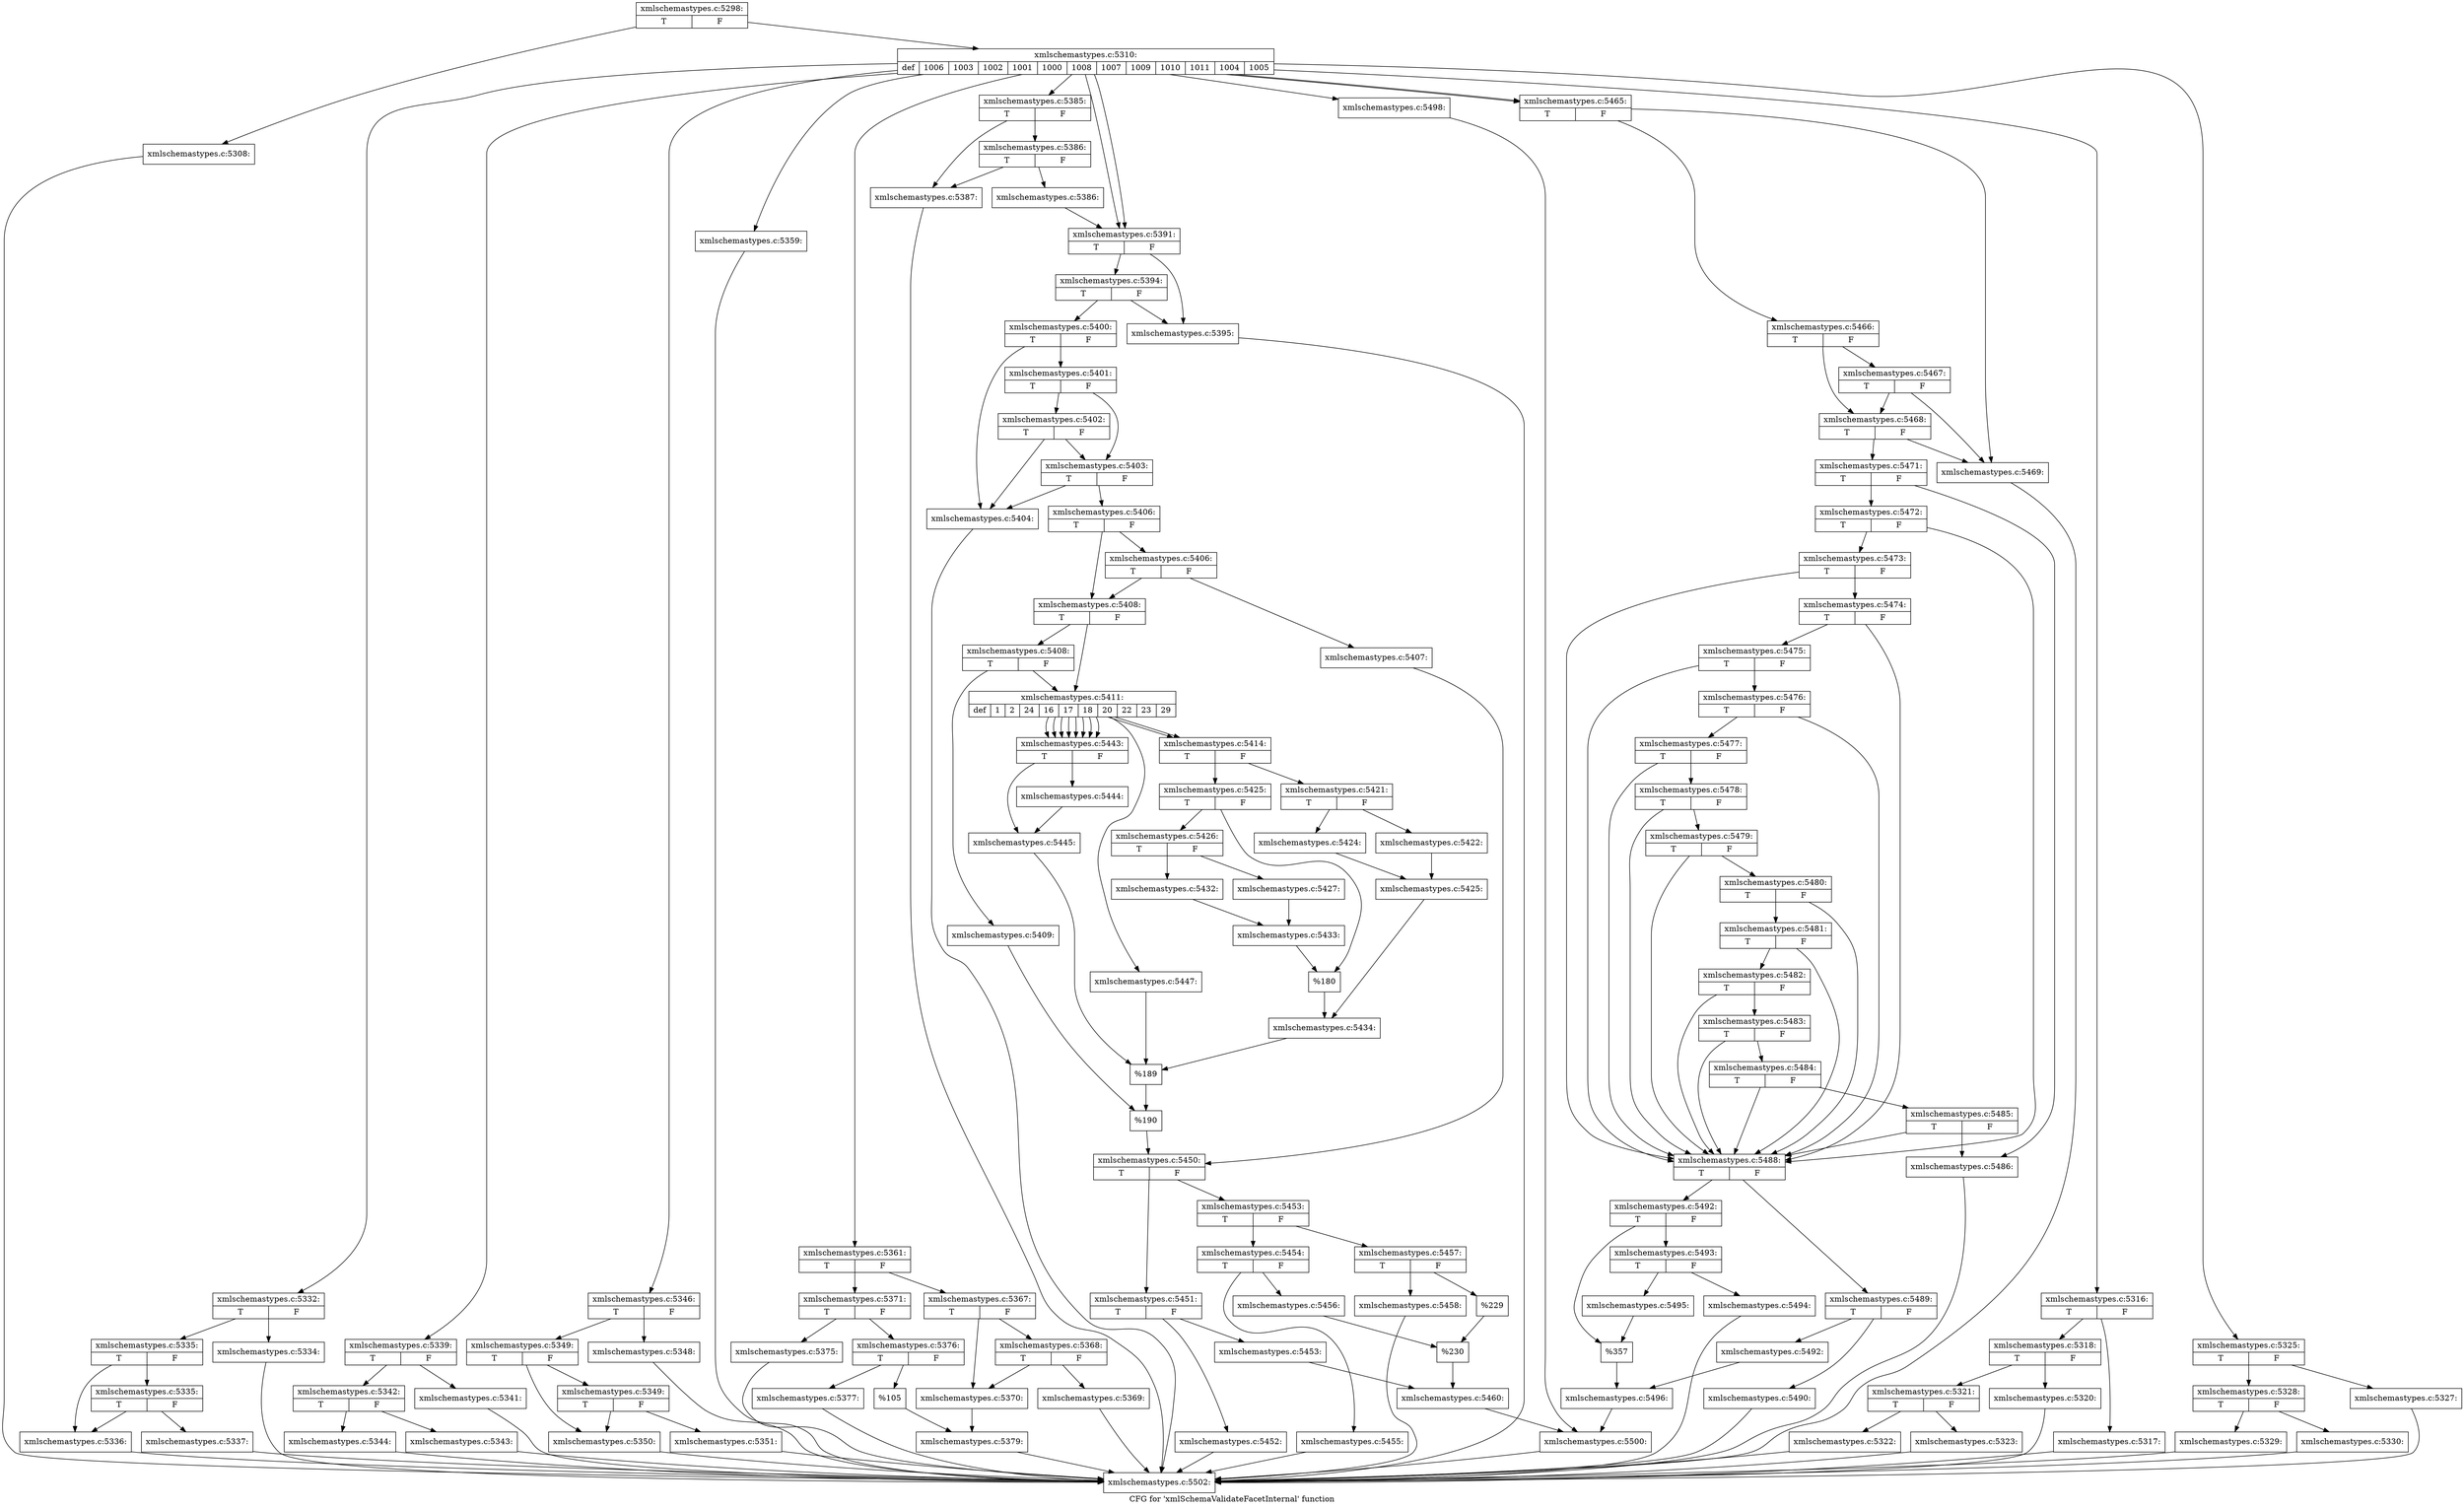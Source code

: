 digraph "CFG for 'xmlSchemaValidateFacetInternal' function" {
	label="CFG for 'xmlSchemaValidateFacetInternal' function";

	Node0x58e1540 [shape=record,label="{xmlschemastypes.c:5298:|{<s0>T|<s1>F}}"];
	Node0x58e1540 -> Node0x58e2f00;
	Node0x58e1540 -> Node0x58e2f50;
	Node0x58e2f00 [shape=record,label="{xmlschemastypes.c:5308:}"];
	Node0x58e2f00 -> Node0x58d9090;
	Node0x58e2f50 [shape=record,label="{xmlschemastypes.c:5310:|{<s0>def|<s1>1006|<s2>1003|<s3>1002|<s4>1001|<s5>1000|<s6>1008|<s7>1007|<s8>1009|<s9>1010|<s10>1011|<s11>1004|<s12>1005}}"];
	Node0x58e2f50 -> Node0x58e3660;
	Node0x58e2f50 -> Node0x58e3960;
	Node0x58e2f50 -> Node0x58e5450;
	Node0x58e2f50 -> Node0x58e63e0;
	Node0x58e2f50 -> Node0x58e7620;
	Node0x58e2f50 -> Node0x58e8580;
	Node0x58e2f50 -> Node0x58e9790;
	Node0x58e2f50 -> Node0x58e9950;
	Node0x58e2f50 -> Node0x58ec620;
	Node0x58e2f50 -> Node0x58ecdc0;
	Node0x58e2f50 -> Node0x58ecdc0;
	Node0x58e2f50 -> Node0x58f5da0;
	Node0x58e2f50 -> Node0x58f5da0;
	Node0x58e3960 [shape=record,label="{xmlschemastypes.c:5316:|{<s0>T|<s1>F}}"];
	Node0x58e3960 -> Node0x58e3a50;
	Node0x58e3960 -> Node0x58e3aa0;
	Node0x58e3a50 [shape=record,label="{xmlschemastypes.c:5317:}"];
	Node0x58e3a50 -> Node0x58d9090;
	Node0x58e3aa0 [shape=record,label="{xmlschemastypes.c:5318:|{<s0>T|<s1>F}}"];
	Node0x58e3aa0 -> Node0x58e47f0;
	Node0x58e3aa0 -> Node0x58e4c90;
	Node0x58e47f0 [shape=record,label="{xmlschemastypes.c:5320:}"];
	Node0x58e47f0 -> Node0x58d9090;
	Node0x58e4c90 [shape=record,label="{xmlschemastypes.c:5321:|{<s0>T|<s1>F}}"];
	Node0x58e4c90 -> Node0x58e4f30;
	Node0x58e4c90 -> Node0x58e4f80;
	Node0x58e4f30 [shape=record,label="{xmlschemastypes.c:5322:}"];
	Node0x58e4f30 -> Node0x58d9090;
	Node0x58e4f80 [shape=record,label="{xmlschemastypes.c:5323:}"];
	Node0x58e4f80 -> Node0x58d9090;
	Node0x58e5450 [shape=record,label="{xmlschemastypes.c:5325:|{<s0>T|<s1>F}}"];
	Node0x58e5450 -> Node0x58e5900;
	Node0x58e5450 -> Node0x58e5950;
	Node0x58e5900 [shape=record,label="{xmlschemastypes.c:5327:}"];
	Node0x58e5900 -> Node0x58d9090;
	Node0x58e5950 [shape=record,label="{xmlschemastypes.c:5328:|{<s0>T|<s1>F}}"];
	Node0x58e5950 -> Node0x58e5e00;
	Node0x58e5950 -> Node0x58e5e50;
	Node0x58e5e00 [shape=record,label="{xmlschemastypes.c:5329:}"];
	Node0x58e5e00 -> Node0x58d9090;
	Node0x58e5e50 [shape=record,label="{xmlschemastypes.c:5330:}"];
	Node0x58e5e50 -> Node0x58d9090;
	Node0x58e63e0 [shape=record,label="{xmlschemastypes.c:5332:|{<s0>T|<s1>F}}"];
	Node0x58e63e0 -> Node0x58e6890;
	Node0x58e63e0 -> Node0x58e68e0;
	Node0x58e6890 [shape=record,label="{xmlschemastypes.c:5334:}"];
	Node0x58e6890 -> Node0x58d9090;
	Node0x58e68e0 [shape=record,label="{xmlschemastypes.c:5335:|{<s0>T|<s1>F}}"];
	Node0x58e68e0 -> Node0x58e6d90;
	Node0x58e68e0 -> Node0x58e6e30;
	Node0x58e6e30 [shape=record,label="{xmlschemastypes.c:5335:|{<s0>T|<s1>F}}"];
	Node0x58e6e30 -> Node0x58e6d90;
	Node0x58e6e30 -> Node0x58e6de0;
	Node0x58e6d90 [shape=record,label="{xmlschemastypes.c:5336:}"];
	Node0x58e6d90 -> Node0x58d9090;
	Node0x58e6de0 [shape=record,label="{xmlschemastypes.c:5337:}"];
	Node0x58e6de0 -> Node0x58d9090;
	Node0x58e7620 [shape=record,label="{xmlschemastypes.c:5339:|{<s0>T|<s1>F}}"];
	Node0x58e7620 -> Node0x58e7ad0;
	Node0x58e7620 -> Node0x58e7b20;
	Node0x58e7ad0 [shape=record,label="{xmlschemastypes.c:5341:}"];
	Node0x58e7ad0 -> Node0x58d9090;
	Node0x58e7b20 [shape=record,label="{xmlschemastypes.c:5342:|{<s0>T|<s1>F}}"];
	Node0x58e7b20 -> Node0x58e7fd0;
	Node0x58e7b20 -> Node0x58e8020;
	Node0x58e7fd0 [shape=record,label="{xmlschemastypes.c:5343:}"];
	Node0x58e7fd0 -> Node0x58d9090;
	Node0x58e8020 [shape=record,label="{xmlschemastypes.c:5344:}"];
	Node0x58e8020 -> Node0x58d9090;
	Node0x58e8580 [shape=record,label="{xmlschemastypes.c:5346:|{<s0>T|<s1>F}}"];
	Node0x58e8580 -> Node0x58e8a30;
	Node0x58e8580 -> Node0x58e8a80;
	Node0x58e8a30 [shape=record,label="{xmlschemastypes.c:5348:}"];
	Node0x58e8a30 -> Node0x58d9090;
	Node0x58e8a80 [shape=record,label="{xmlschemastypes.c:5349:|{<s0>T|<s1>F}}"];
	Node0x58e8a80 -> Node0x58e8f30;
	Node0x58e8a80 -> Node0x58e8fd0;
	Node0x58e8fd0 [shape=record,label="{xmlschemastypes.c:5349:|{<s0>T|<s1>F}}"];
	Node0x58e8fd0 -> Node0x58e8f30;
	Node0x58e8fd0 -> Node0x58e8f80;
	Node0x58e8f30 [shape=record,label="{xmlschemastypes.c:5350:}"];
	Node0x58e8f30 -> Node0x58d9090;
	Node0x58e8f80 [shape=record,label="{xmlschemastypes.c:5351:}"];
	Node0x58e8f80 -> Node0x58d9090;
	Node0x58e9790 [shape=record,label="{xmlschemastypes.c:5359:}"];
	Node0x58e9790 -> Node0x58d9090;
	Node0x58e9950 [shape=record,label="{xmlschemastypes.c:5361:|{<s0>T|<s1>F}}"];
	Node0x58e9950 -> Node0x58e9a00;
	Node0x58e9950 -> Node0x58e9aa0;
	Node0x58e9a00 [shape=record,label="{xmlschemastypes.c:5367:|{<s0>T|<s1>F}}"];
	Node0x58e9a00 -> Node0x58e9e80;
	Node0x58e9a00 -> Node0x58e9e30;
	Node0x58e9e80 [shape=record,label="{xmlschemastypes.c:5368:|{<s0>T|<s1>F}}"];
	Node0x58e9e80 -> Node0x58e9de0;
	Node0x58e9e80 -> Node0x58e9e30;
	Node0x58e9de0 [shape=record,label="{xmlschemastypes.c:5369:}"];
	Node0x58e9de0 -> Node0x58d9090;
	Node0x58e9e30 [shape=record,label="{xmlschemastypes.c:5370:}"];
	Node0x58e9e30 -> Node0x58e9a50;
	Node0x58e9aa0 [shape=record,label="{xmlschemastypes.c:5371:|{<s0>T|<s1>F}}"];
	Node0x58e9aa0 -> Node0x58eb120;
	Node0x58e9aa0 -> Node0x58ebb90;
	Node0x58eb120 [shape=record,label="{xmlschemastypes.c:5375:}"];
	Node0x58eb120 -> Node0x58d9090;
	Node0x58ebb90 [shape=record,label="{xmlschemastypes.c:5376:|{<s0>T|<s1>F}}"];
	Node0x58ebb90 -> Node0x58ebf80;
	Node0x58ebb90 -> Node0x58ebfd0;
	Node0x58ebf80 [shape=record,label="{xmlschemastypes.c:5377:}"];
	Node0x58ebf80 -> Node0x58d9090;
	Node0x58ebfd0 [shape=record,label="{%105}"];
	Node0x58ebfd0 -> Node0x58e9a50;
	Node0x58e9a50 [shape=record,label="{xmlschemastypes.c:5379:}"];
	Node0x58e9a50 -> Node0x58d9090;
	Node0x58ec620 [shape=record,label="{xmlschemastypes.c:5385:|{<s0>T|<s1>F}}"];
	Node0x58ec620 -> Node0x58ec6d0;
	Node0x58ec620 -> Node0x58ec770;
	Node0x58ec770 [shape=record,label="{xmlschemastypes.c:5386:|{<s0>T|<s1>F}}"];
	Node0x58ec770 -> Node0x58ec6d0;
	Node0x58ec770 -> Node0x58ec720;
	Node0x58ec6d0 [shape=record,label="{xmlschemastypes.c:5387:}"];
	Node0x58ec6d0 -> Node0x58d9090;
	Node0x58ec720 [shape=record,label="{xmlschemastypes.c:5386:}"];
	Node0x58ec720 -> Node0x58ecdc0;
	Node0x58ecdc0 [shape=record,label="{xmlschemastypes.c:5391:|{<s0>T|<s1>F}}"];
	Node0x58ecdc0 -> Node0x58ed280;
	Node0x58ecdc0 -> Node0x58ed320;
	Node0x58ed320 [shape=record,label="{xmlschemastypes.c:5394:|{<s0>T|<s1>F}}"];
	Node0x58ed320 -> Node0x58ed280;
	Node0x58ed320 -> Node0x58ed2d0;
	Node0x58ed280 [shape=record,label="{xmlschemastypes.c:5395:}"];
	Node0x58ed280 -> Node0x58d9090;
	Node0x58ed2d0 [shape=record,label="{xmlschemastypes.c:5400:|{<s0>T|<s1>F}}"];
	Node0x58ed2d0 -> Node0x58ed9d0;
	Node0x58ed2d0 -> Node0x58edaf0;
	Node0x58edaf0 [shape=record,label="{xmlschemastypes.c:5401:|{<s0>T|<s1>F}}"];
	Node0x58edaf0 -> Node0x58edf70;
	Node0x58edaf0 -> Node0x58eda70;
	Node0x58edf70 [shape=record,label="{xmlschemastypes.c:5402:|{<s0>T|<s1>F}}"];
	Node0x58edf70 -> Node0x58ed9d0;
	Node0x58edf70 -> Node0x58eda70;
	Node0x58eda70 [shape=record,label="{xmlschemastypes.c:5403:|{<s0>T|<s1>F}}"];
	Node0x58eda70 -> Node0x58ed9d0;
	Node0x58eda70 -> Node0x58eda20;
	Node0x58ed9d0 [shape=record,label="{xmlschemastypes.c:5404:}"];
	Node0x58ed9d0 -> Node0x58d9090;
	Node0x58eda20 [shape=record,label="{xmlschemastypes.c:5406:|{<s0>T|<s1>F}}"];
	Node0x58eda20 -> Node0x58ef350;
	Node0x58eda20 -> Node0x58ef300;
	Node0x58ef350 [shape=record,label="{xmlschemastypes.c:5406:|{<s0>T|<s1>F}}"];
	Node0x58ef350 -> Node0x58ef260;
	Node0x58ef350 -> Node0x58ef300;
	Node0x58ef260 [shape=record,label="{xmlschemastypes.c:5407:}"];
	Node0x58ef260 -> Node0x58ef2b0;
	Node0x58ef300 [shape=record,label="{xmlschemastypes.c:5408:|{<s0>T|<s1>F}}"];
	Node0x58ef300 -> Node0x58efeb0;
	Node0x58ef300 -> Node0x58efe60;
	Node0x58efeb0 [shape=record,label="{xmlschemastypes.c:5408:|{<s0>T|<s1>F}}"];
	Node0x58efeb0 -> Node0x58efdc0;
	Node0x58efeb0 -> Node0x58efe60;
	Node0x58efdc0 [shape=record,label="{xmlschemastypes.c:5409:}"];
	Node0x58efdc0 -> Node0x58efe10;
	Node0x58efe60 [shape=record,label="{xmlschemastypes.c:5411:|{<s0>def|<s1>1|<s2>2|<s3>24|<s4>16|<s5>17|<s6>18|<s7>20|<s8>22|<s9>23|<s10>29}}"];
	Node0x58efe60 -> Node0x58f0a00;
	Node0x58efe60 -> Node0x58f0d00;
	Node0x58efe60 -> Node0x58f0d00;
	Node0x58efe60 -> Node0x58f2810;
	Node0x58efe60 -> Node0x58f2810;
	Node0x58efe60 -> Node0x58f2810;
	Node0x58efe60 -> Node0x58f2810;
	Node0x58efe60 -> Node0x58f2810;
	Node0x58efe60 -> Node0x58f2810;
	Node0x58efe60 -> Node0x58f2810;
	Node0x58efe60 -> Node0x58f2810;
	Node0x58f0d00 [shape=record,label="{xmlschemastypes.c:5414:|{<s0>T|<s1>F}}"];
	Node0x58f0d00 -> Node0x58f0db0;
	Node0x58f0d00 -> Node0x58f0e50;
	Node0x58f0db0 [shape=record,label="{xmlschemastypes.c:5421:|{<s0>T|<s1>F}}"];
	Node0x58f0db0 -> Node0x58f1190;
	Node0x58f0db0 -> Node0x58f1230;
	Node0x58f1190 [shape=record,label="{xmlschemastypes.c:5422:}"];
	Node0x58f1190 -> Node0x58f11e0;
	Node0x58f1230 [shape=record,label="{xmlschemastypes.c:5424:}"];
	Node0x58f1230 -> Node0x58f11e0;
	Node0x58f11e0 [shape=record,label="{xmlschemastypes.c:5425:}"];
	Node0x58f11e0 -> Node0x58f0e00;
	Node0x58f0e50 [shape=record,label="{xmlschemastypes.c:5425:|{<s0>T|<s1>F}}"];
	Node0x58f0e50 -> Node0x58f1a90;
	Node0x58f0e50 -> Node0x58f1ae0;
	Node0x58f1a90 [shape=record,label="{xmlschemastypes.c:5426:|{<s0>T|<s1>F}}"];
	Node0x58f1a90 -> Node0x58f1e20;
	Node0x58f1a90 -> Node0x58f1ec0;
	Node0x58f1e20 [shape=record,label="{xmlschemastypes.c:5427:}"];
	Node0x58f1e20 -> Node0x58f1e70;
	Node0x58f1ec0 [shape=record,label="{xmlschemastypes.c:5432:}"];
	Node0x58f1ec0 -> Node0x58f1e70;
	Node0x58f1e70 [shape=record,label="{xmlschemastypes.c:5433:}"];
	Node0x58f1e70 -> Node0x58f1ae0;
	Node0x58f1ae0 [shape=record,label="{%180}"];
	Node0x58f1ae0 -> Node0x58f0e00;
	Node0x58f0e00 [shape=record,label="{xmlschemastypes.c:5434:}"];
	Node0x58f0e00 -> Node0x58f0920;
	Node0x58f2810 [shape=record,label="{xmlschemastypes.c:5443:|{<s0>T|<s1>F}}"];
	Node0x58f2810 -> Node0x58f28c0;
	Node0x58f2810 -> Node0x58f2910;
	Node0x58f28c0 [shape=record,label="{xmlschemastypes.c:5444:}"];
	Node0x58f28c0 -> Node0x58f2910;
	Node0x58f2910 [shape=record,label="{xmlschemastypes.c:5445:}"];
	Node0x58f2910 -> Node0x58f0920;
	Node0x58f0a00 [shape=record,label="{xmlschemastypes.c:5447:}"];
	Node0x58f0a00 -> Node0x58f0920;
	Node0x58f0920 [shape=record,label="{%189}"];
	Node0x58f0920 -> Node0x58efe10;
	Node0x58efe10 [shape=record,label="{%190}"];
	Node0x58efe10 -> Node0x58ef2b0;
	Node0x58ef2b0 [shape=record,label="{xmlschemastypes.c:5450:|{<s0>T|<s1>F}}"];
	Node0x58ef2b0 -> Node0x58f33e0;
	Node0x58ef2b0 -> Node0x58f3480;
	Node0x58f33e0 [shape=record,label="{xmlschemastypes.c:5451:|{<s0>T|<s1>F}}"];
	Node0x58f33e0 -> Node0x58f38f0;
	Node0x58f33e0 -> Node0x58f3940;
	Node0x58f38f0 [shape=record,label="{xmlschemastypes.c:5452:}"];
	Node0x58f38f0 -> Node0x58d9090;
	Node0x58f3940 [shape=record,label="{xmlschemastypes.c:5453:}"];
	Node0x58f3940 -> Node0x58f3430;
	Node0x58f3480 [shape=record,label="{xmlschemastypes.c:5453:|{<s0>T|<s1>F}}"];
	Node0x58f3480 -> Node0x58f42b0;
	Node0x58f3480 -> Node0x58f4350;
	Node0x58f42b0 [shape=record,label="{xmlschemastypes.c:5454:|{<s0>T|<s1>F}}"];
	Node0x58f42b0 -> Node0x58f4840;
	Node0x58f42b0 -> Node0x58f4890;
	Node0x58f4840 [shape=record,label="{xmlschemastypes.c:5455:}"];
	Node0x58f4840 -> Node0x58d9090;
	Node0x58f4890 [shape=record,label="{xmlschemastypes.c:5456:}"];
	Node0x58f4890 -> Node0x58f4300;
	Node0x58f4350 [shape=record,label="{xmlschemastypes.c:5457:|{<s0>T|<s1>F}}"];
	Node0x58f4350 -> Node0x58f5270;
	Node0x58f4350 -> Node0x58f52c0;
	Node0x58f5270 [shape=record,label="{xmlschemastypes.c:5458:}"];
	Node0x58f5270 -> Node0x58d9090;
	Node0x58f52c0 [shape=record,label="{%229}"];
	Node0x58f52c0 -> Node0x58f4300;
	Node0x58f4300 [shape=record,label="{%230}"];
	Node0x58f4300 -> Node0x58f3430;
	Node0x58f3430 [shape=record,label="{xmlschemastypes.c:5460:}"];
	Node0x58f3430 -> Node0x58e3450;
	Node0x58f5da0 [shape=record,label="{xmlschemastypes.c:5465:|{<s0>T|<s1>F}}"];
	Node0x58f5da0 -> Node0x58e37b0;
	Node0x58f5da0 -> Node0x58e38d0;
	Node0x58e38d0 [shape=record,label="{xmlschemastypes.c:5466:|{<s0>T|<s1>F}}"];
	Node0x58e38d0 -> Node0x58f68a0;
	Node0x58e38d0 -> Node0x58e3850;
	Node0x58f68a0 [shape=record,label="{xmlschemastypes.c:5467:|{<s0>T|<s1>F}}"];
	Node0x58f68a0 -> Node0x58e37b0;
	Node0x58f68a0 -> Node0x58e3850;
	Node0x58e3850 [shape=record,label="{xmlschemastypes.c:5468:|{<s0>T|<s1>F}}"];
	Node0x58e3850 -> Node0x58e37b0;
	Node0x58e3850 -> Node0x58e3800;
	Node0x58e37b0 [shape=record,label="{xmlschemastypes.c:5469:}"];
	Node0x58e37b0 -> Node0x58d9090;
	Node0x58e3800 [shape=record,label="{xmlschemastypes.c:5471:|{<s0>T|<s1>F}}"];
	Node0x58e3800 -> Node0x58f7bd0;
	Node0x58e3800 -> Node0x58f7c70;
	Node0x58f7c70 [shape=record,label="{xmlschemastypes.c:5472:|{<s0>T|<s1>F}}"];
	Node0x58f7c70 -> Node0x58f8590;
	Node0x58f7c70 -> Node0x58f7c20;
	Node0x58f8590 [shape=record,label="{xmlschemastypes.c:5473:|{<s0>T|<s1>F}}"];
	Node0x58f8590 -> Node0x58f8510;
	Node0x58f8590 -> Node0x58f7c20;
	Node0x58f8510 [shape=record,label="{xmlschemastypes.c:5474:|{<s0>T|<s1>F}}"];
	Node0x58f8510 -> Node0x58f8490;
	Node0x58f8510 -> Node0x58f7c20;
	Node0x58f8490 [shape=record,label="{xmlschemastypes.c:5475:|{<s0>T|<s1>F}}"];
	Node0x58f8490 -> Node0x58f8410;
	Node0x58f8490 -> Node0x58f7c20;
	Node0x58f8410 [shape=record,label="{xmlschemastypes.c:5476:|{<s0>T|<s1>F}}"];
	Node0x58f8410 -> Node0x58f8390;
	Node0x58f8410 -> Node0x58f7c20;
	Node0x58f8390 [shape=record,label="{xmlschemastypes.c:5477:|{<s0>T|<s1>F}}"];
	Node0x58f8390 -> Node0x58f8310;
	Node0x58f8390 -> Node0x58f7c20;
	Node0x58f8310 [shape=record,label="{xmlschemastypes.c:5478:|{<s0>T|<s1>F}}"];
	Node0x58f8310 -> Node0x58f8290;
	Node0x58f8310 -> Node0x58f7c20;
	Node0x58f8290 [shape=record,label="{xmlschemastypes.c:5479:|{<s0>T|<s1>F}}"];
	Node0x58f8290 -> Node0x58f8210;
	Node0x58f8290 -> Node0x58f7c20;
	Node0x58f8210 [shape=record,label="{xmlschemastypes.c:5480:|{<s0>T|<s1>F}}"];
	Node0x58f8210 -> Node0x58f8190;
	Node0x58f8210 -> Node0x58f7c20;
	Node0x58f8190 [shape=record,label="{xmlschemastypes.c:5481:|{<s0>T|<s1>F}}"];
	Node0x58f8190 -> Node0x58f8110;
	Node0x58f8190 -> Node0x58f7c20;
	Node0x58f8110 [shape=record,label="{xmlschemastypes.c:5482:|{<s0>T|<s1>F}}"];
	Node0x58f8110 -> Node0x58f8090;
	Node0x58f8110 -> Node0x58f7c20;
	Node0x58f8090 [shape=record,label="{xmlschemastypes.c:5483:|{<s0>T|<s1>F}}"];
	Node0x58f8090 -> Node0x58f8010;
	Node0x58f8090 -> Node0x58f7c20;
	Node0x58f8010 [shape=record,label="{xmlschemastypes.c:5484:|{<s0>T|<s1>F}}"];
	Node0x58f8010 -> Node0x58f7f90;
	Node0x58f8010 -> Node0x58f7c20;
	Node0x58f7f90 [shape=record,label="{xmlschemastypes.c:5485:|{<s0>T|<s1>F}}"];
	Node0x58f7f90 -> Node0x58f7bd0;
	Node0x58f7f90 -> Node0x58f7c20;
	Node0x58f7bd0 [shape=record,label="{xmlschemastypes.c:5486:}"];
	Node0x58f7bd0 -> Node0x58d9090;
	Node0x58f7c20 [shape=record,label="{xmlschemastypes.c:5488:|{<s0>T|<s1>F}}"];
	Node0x58f7c20 -> Node0x58fb580;
	Node0x58f7c20 -> Node0x58fb620;
	Node0x58fb580 [shape=record,label="{xmlschemastypes.c:5489:|{<s0>T|<s1>F}}"];
	Node0x58fb580 -> Node0x58fbb10;
	Node0x58fb580 -> Node0x58fbb60;
	Node0x58fbb10 [shape=record,label="{xmlschemastypes.c:5490:}"];
	Node0x58fbb10 -> Node0x58d9090;
	Node0x58fbb60 [shape=record,label="{xmlschemastypes.c:5492:}"];
	Node0x58fbb60 -> Node0x58fb5d0;
	Node0x58fb620 [shape=record,label="{xmlschemastypes.c:5492:|{<s0>T|<s1>F}}"];
	Node0x58fb620 -> Node0x58fc880;
	Node0x58fb620 -> Node0x58fc8d0;
	Node0x58fc880 [shape=record,label="{xmlschemastypes.c:5493:|{<s0>T|<s1>F}}"];
	Node0x58fc880 -> Node0x58fcdc0;
	Node0x58fc880 -> Node0x58fce10;
	Node0x58fcdc0 [shape=record,label="{xmlschemastypes.c:5494:}"];
	Node0x58fcdc0 -> Node0x58d9090;
	Node0x58fce10 [shape=record,label="{xmlschemastypes.c:5495:}"];
	Node0x58fce10 -> Node0x58fc8d0;
	Node0x58fc8d0 [shape=record,label="{%357}"];
	Node0x58fc8d0 -> Node0x58fb5d0;
	Node0x58fb5d0 [shape=record,label="{xmlschemastypes.c:5496:}"];
	Node0x58fb5d0 -> Node0x58e3450;
	Node0x58e3660 [shape=record,label="{xmlschemastypes.c:5498:}"];
	Node0x58e3660 -> Node0x58e3450;
	Node0x58e3450 [shape=record,label="{xmlschemastypes.c:5500:}"];
	Node0x58e3450 -> Node0x58d9090;
	Node0x58d9090 [shape=record,label="{xmlschemastypes.c:5502:}"];
}
